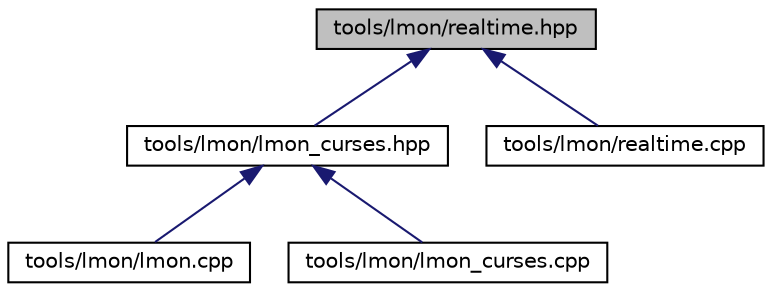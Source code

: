 digraph "tools/lmon/realtime.hpp"
{
 // LATEX_PDF_SIZE
  bgcolor="transparent";
  edge [fontname="Helvetica",fontsize="10",labelfontname="Helvetica",labelfontsize="10"];
  node [fontname="Helvetica",fontsize="10",shape=record];
  Node1 [label="tools/lmon/realtime.hpp",height=0.2,width=0.4,color="black", fillcolor="grey75", style="filled", fontcolor="black",tooltip=" "];
  Node1 -> Node2 [dir="back",color="midnightblue",fontsize="10",style="solid",fontname="Helvetica"];
  Node2 [label="tools/lmon/lmon_curses.hpp",height=0.2,width=0.4,color="black",URL="$lmon__curses_8hpp.html",tooltip=" "];
  Node2 -> Node3 [dir="back",color="midnightblue",fontsize="10",style="solid",fontname="Helvetica"];
  Node3 [label="tools/lmon/lmon.cpp",height=0.2,width=0.4,color="black",URL="$lmon_8cpp.html",tooltip=" "];
  Node2 -> Node4 [dir="back",color="midnightblue",fontsize="10",style="solid",fontname="Helvetica"];
  Node4 [label="tools/lmon/lmon_curses.cpp",height=0.2,width=0.4,color="black",URL="$lmon__curses_8cpp.html",tooltip=" "];
  Node1 -> Node5 [dir="back",color="midnightblue",fontsize="10",style="solid",fontname="Helvetica"];
  Node5 [label="tools/lmon/realtime.cpp",height=0.2,width=0.4,color="black",URL="$realtime_8cpp.html",tooltip=" "];
}
